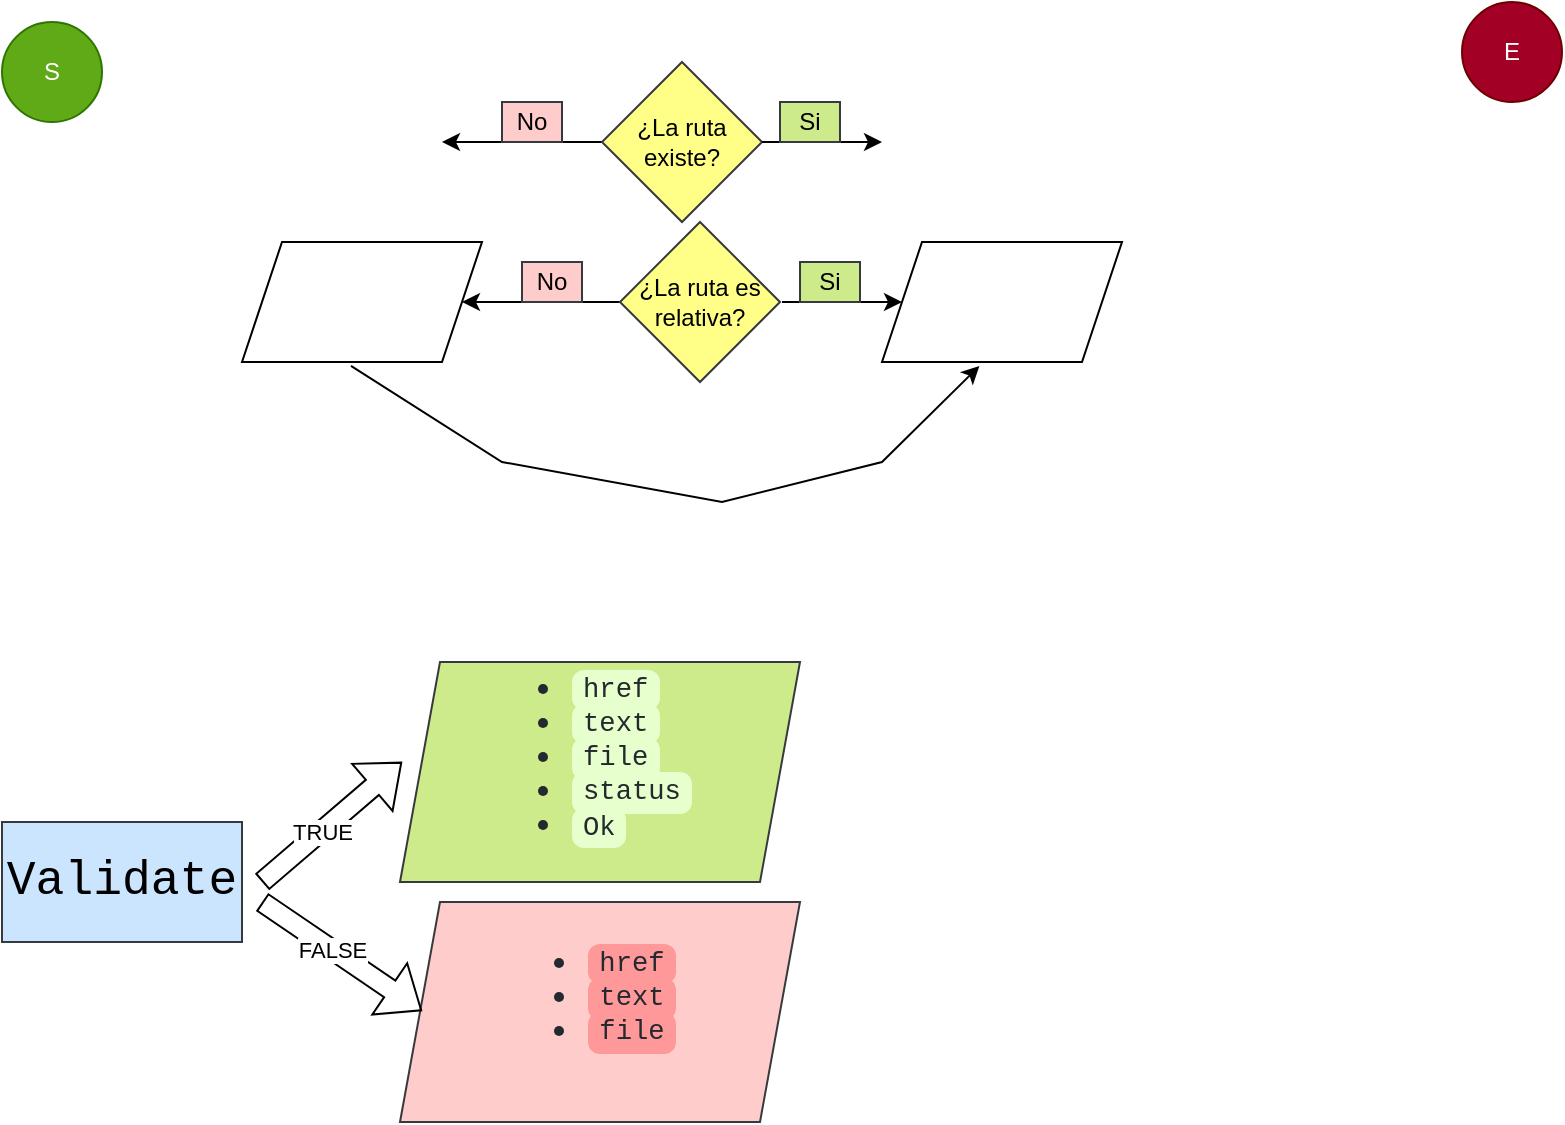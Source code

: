 <mxfile version="21.6.2" type="github">
  <diagram name="Página-1" id="1AOA1pY-Rh-gscqtTiEu">
    <mxGraphModel dx="1257" dy="691" grid="1" gridSize="10" guides="1" tooltips="1" connect="1" arrows="1" fold="1" page="1" pageScale="1" pageWidth="827" pageHeight="1169" math="0" shadow="0">
      <root>
        <mxCell id="0" />
        <mxCell id="1" parent="0" />
        <mxCell id="CgRRr-g1IB6-ff0hN6X3-1" value="S" style="ellipse;whiteSpace=wrap;html=1;aspect=fixed;fillColor=#60a917;strokeColor=#2D7600;fontColor=#ffffff;" vertex="1" parent="1">
          <mxGeometry x="10" y="20" width="50" height="50" as="geometry" />
        </mxCell>
        <mxCell id="CgRRr-g1IB6-ff0hN6X3-2" value="E" style="ellipse;whiteSpace=wrap;html=1;aspect=fixed;fillColor=#a20025;strokeColor=#6F0000;fontColor=#ffffff;" vertex="1" parent="1">
          <mxGeometry x="740" y="10" width="50" height="50" as="geometry" />
        </mxCell>
        <mxCell id="CgRRr-g1IB6-ff0hN6X3-11" value="" style="edgeStyle=orthogonalEdgeStyle;rounded=0;orthogonalLoop=1;jettySize=auto;html=1;" edge="1" parent="1" source="CgRRr-g1IB6-ff0hN6X3-3">
          <mxGeometry relative="1" as="geometry">
            <mxPoint x="230" y="80" as="targetPoint" />
          </mxGeometry>
        </mxCell>
        <mxCell id="CgRRr-g1IB6-ff0hN6X3-3" value="¿La ruta existe?" style="rhombus;whiteSpace=wrap;html=1;fillColor=#ffff88;strokeColor=#36393d;" vertex="1" parent="1">
          <mxGeometry x="310" y="40" width="80" height="80" as="geometry" />
        </mxCell>
        <mxCell id="CgRRr-g1IB6-ff0hN6X3-5" value="" style="endArrow=classic;html=1;rounded=0;exitX=1;exitY=0.5;exitDx=0;exitDy=0;" edge="1" parent="1" source="CgRRr-g1IB6-ff0hN6X3-3">
          <mxGeometry width="50" height="50" relative="1" as="geometry">
            <mxPoint x="390" y="200" as="sourcePoint" />
            <mxPoint x="450" y="80" as="targetPoint" />
          </mxGeometry>
        </mxCell>
        <mxCell id="CgRRr-g1IB6-ff0hN6X3-8" value="Si" style="text;html=1;fillColor=#cdeb8b;align=center;verticalAlign=middle;whiteSpace=wrap;rounded=0;strokeColor=#36393d;" vertex="1" parent="1">
          <mxGeometry x="399" y="60" width="30" height="20" as="geometry" />
        </mxCell>
        <mxCell id="CgRRr-g1IB6-ff0hN6X3-9" value="No" style="text;html=1;strokeColor=#36393d;fillColor=#ffcccc;align=center;verticalAlign=middle;whiteSpace=wrap;rounded=0;" vertex="1" parent="1">
          <mxGeometry x="260" y="60" width="30" height="20" as="geometry" />
        </mxCell>
        <mxCell id="CgRRr-g1IB6-ff0hN6X3-12" value="" style="edgeStyle=orthogonalEdgeStyle;rounded=0;orthogonalLoop=1;jettySize=auto;html=1;" edge="1" parent="1">
          <mxGeometry relative="1" as="geometry">
            <mxPoint x="320" y="160" as="sourcePoint" />
            <mxPoint x="240" y="160" as="targetPoint" />
          </mxGeometry>
        </mxCell>
        <mxCell id="CgRRr-g1IB6-ff0hN6X3-13" value="" style="endArrow=classic;html=1;rounded=0;exitX=1;exitY=0.5;exitDx=0;exitDy=0;" edge="1" parent="1">
          <mxGeometry width="50" height="50" relative="1" as="geometry">
            <mxPoint x="400" y="160" as="sourcePoint" />
            <mxPoint x="460" y="160" as="targetPoint" />
          </mxGeometry>
        </mxCell>
        <mxCell id="CgRRr-g1IB6-ff0hN6X3-14" value="Si" style="text;html=1;fillColor=#cdeb8b;align=center;verticalAlign=middle;whiteSpace=wrap;rounded=0;strokeColor=#36393d;" vertex="1" parent="1">
          <mxGeometry x="409" y="140" width="30" height="20" as="geometry" />
        </mxCell>
        <mxCell id="CgRRr-g1IB6-ff0hN6X3-15" value="No" style="text;html=1;strokeColor=#36393d;fillColor=#ffcccc;align=center;verticalAlign=middle;whiteSpace=wrap;rounded=0;" vertex="1" parent="1">
          <mxGeometry x="270" y="140" width="30" height="20" as="geometry" />
        </mxCell>
        <mxCell id="CgRRr-g1IB6-ff0hN6X3-16" value="¿La ruta es relativa?" style="rhombus;whiteSpace=wrap;html=1;fillColor=#ffff88;strokeColor=#36393d;" vertex="1" parent="1">
          <mxGeometry x="319" y="120" width="80" height="80" as="geometry" />
        </mxCell>
        <mxCell id="CgRRr-g1IB6-ff0hN6X3-17" value="&lt;ul style=&quot;box-sizing: border-box; padding-left: 2em; margin-top: 0px; margin-bottom: 16px; color: rgb(36, 41, 47); font-family: -apple-system, BlinkMacSystemFont, &amp;quot;Segoe UI&amp;quot;, &amp;quot;Noto Sans&amp;quot;, Helvetica, Arial, sans-serif, &amp;quot;Apple Color Emoji&amp;quot;, &amp;quot;Segoe UI Emoji&amp;quot;; font-size: 16px; text-align: start; line-height: 70%;&quot; dir=&quot;auto&quot;&gt;&lt;li style=&quot;box-sizing: border-box;&quot;&gt;&lt;code style=&quot;box-sizing: border-box; font-family: ui-monospace, SFMono-Regular, &amp;quot;SF Mono&amp;quot;, Menlo, Consolas, &amp;quot;Liberation Mono&amp;quot;, monospace; font-size: 13.6px; padding: 0.2em 0.4em; margin: 0px; border-radius: 6px; background-color: rgb(255, 153, 153);&quot;&gt;href&lt;/code&gt;&lt;/li&gt;&lt;li style=&quot;box-sizing: border-box; margin-top: 0.25em;&quot;&gt;&lt;code style=&quot;box-sizing: border-box; font-family: ui-monospace, SFMono-Regular, &amp;quot;SF Mono&amp;quot;, Menlo, Consolas, &amp;quot;Liberation Mono&amp;quot;, monospace; font-size: 13.6px; padding: 0.2em 0.4em; margin: 0px; border-radius: 6px; background-color: rgb(255, 153, 153);&quot;&gt;text&lt;/code&gt;&lt;/li&gt;&lt;li style=&quot;box-sizing: border-box; margin-top: 0.25em;&quot;&gt;&lt;code style=&quot;box-sizing: border-box; font-family: ui-monospace, SFMono-Regular, &amp;quot;SF Mono&amp;quot;, Menlo, Consolas, &amp;quot;Liberation Mono&amp;quot;, monospace; font-size: 13.6px; padding: 0.2em 0.4em; margin: 0px; border-radius: 6px; background-color: rgb(255, 153, 153);&quot;&gt;file&lt;/code&gt;&lt;/li&gt;&lt;/ul&gt;" style="shape=parallelogram;perimeter=parallelogramPerimeter;whiteSpace=wrap;html=1;fixedSize=1;fillColor=#ffcccc;strokeColor=#36393d;" vertex="1" parent="1">
          <mxGeometry x="209" y="460" width="200" height="110" as="geometry" />
        </mxCell>
        <mxCell id="CgRRr-g1IB6-ff0hN6X3-19" value="&lt;ul style=&quot;box-sizing: border-box; padding-left: 2em; margin-top: 0px; margin-bottom: 16px; color: rgb(36, 41, 47); font-family: -apple-system, BlinkMacSystemFont, &amp;quot;Segoe UI&amp;quot;, &amp;quot;Noto Sans&amp;quot;, Helvetica, Arial, sans-serif, &amp;quot;Apple Color Emoji&amp;quot;, &amp;quot;Segoe UI Emoji&amp;quot;; font-size: 16px; text-align: start; line-height: 70%;&quot; dir=&quot;auto&quot;&gt;&lt;li style=&quot;box-sizing: border-box;&quot;&gt;&lt;code style=&quot;box-sizing: border-box; font-family: ui-monospace, SFMono-Regular, &amp;quot;SF Mono&amp;quot;, Menlo, Consolas, &amp;quot;Liberation Mono&amp;quot;, monospace; font-size: 13.6px; padding: 0.2em 0.4em; margin: 0px; border-radius: 6px; background-color: rgb(230, 255, 204);&quot;&gt;href&lt;/code&gt;&lt;/li&gt;&lt;li style=&quot;box-sizing: border-box; margin-top: 0.25em;&quot;&gt;&lt;code style=&quot;box-sizing: border-box; font-family: ui-monospace, SFMono-Regular, &amp;quot;SF Mono&amp;quot;, Menlo, Consolas, &amp;quot;Liberation Mono&amp;quot;, monospace; font-size: 13.6px; padding: 0.2em 0.4em; margin: 0px; border-radius: 6px; background-color: rgb(230, 255, 204);&quot;&gt;text&lt;/code&gt;&lt;/li&gt;&lt;li style=&quot;box-sizing: border-box; margin-top: 0.25em;&quot;&gt;&lt;code style=&quot;box-sizing: border-box; font-family: ui-monospace, SFMono-Regular, &amp;quot;SF Mono&amp;quot;, Menlo, Consolas, &amp;quot;Liberation Mono&amp;quot;, monospace; font-size: 13.6px; padding: 0.2em 0.4em; margin: 0px; border-radius: 6px; background-color: rgb(230, 255, 204);&quot;&gt;file&lt;/code&gt;&lt;/li&gt;&lt;li style=&quot;box-sizing: border-box; margin-top: 0.25em;&quot;&gt;&lt;code style=&quot;box-sizing: border-box; font-family: ui-monospace, SFMono-Regular, &amp;quot;SF Mono&amp;quot;, Menlo, Consolas, &amp;quot;Liberation Mono&amp;quot;, monospace; font-size: 13.6px; padding: 0.2em 0.4em; margin: 0px; border-radius: 6px; background-color: rgb(230, 255, 204);&quot;&gt;status&lt;/code&gt;&lt;/li&gt;&lt;li style=&quot;box-sizing: border-box; margin-top: 0.25em;&quot;&gt;&lt;code style=&quot;box-sizing: border-box; font-family: ui-monospace, SFMono-Regular, &amp;quot;SF Mono&amp;quot;, Menlo, Consolas, &amp;quot;Liberation Mono&amp;quot;, monospace; font-size: 13.6px; padding: 0.2em 0.4em; margin: 0px; border-radius: 6px; background-color: rgb(230, 255, 204);&quot;&gt;Ok&lt;/code&gt;&lt;/li&gt;&lt;/ul&gt;" style="shape=parallelogram;perimeter=parallelogramPerimeter;whiteSpace=wrap;html=1;fixedSize=1;fillColor=#cdeb8b;strokeColor=#36393d;" vertex="1" parent="1">
          <mxGeometry x="209" y="340" width="200" height="110" as="geometry" />
        </mxCell>
        <mxCell id="CgRRr-g1IB6-ff0hN6X3-25" value="" style="shape=flexArrow;endArrow=classic;html=1;rounded=0;" edge="1" parent="1">
          <mxGeometry width="50" height="50" relative="1" as="geometry">
            <mxPoint x="140" y="450" as="sourcePoint" />
            <mxPoint x="210" y="390" as="targetPoint" />
          </mxGeometry>
        </mxCell>
        <mxCell id="CgRRr-g1IB6-ff0hN6X3-26" value="TRUE" style="edgeLabel;html=1;align=center;verticalAlign=middle;resizable=0;points=[];" vertex="1" connectable="0" parent="CgRRr-g1IB6-ff0hN6X3-25">
          <mxGeometry x="-0.143" relative="1" as="geometry">
            <mxPoint as="offset" />
          </mxGeometry>
        </mxCell>
        <mxCell id="CgRRr-g1IB6-ff0hN6X3-28" value="" style="shape=flexArrow;endArrow=classic;html=1;rounded=0;" edge="1" parent="1">
          <mxGeometry width="50" height="50" relative="1" as="geometry">
            <mxPoint x="140" y="460" as="sourcePoint" />
            <mxPoint x="220" y="514.41" as="targetPoint" />
          </mxGeometry>
        </mxCell>
        <mxCell id="CgRRr-g1IB6-ff0hN6X3-29" value="FALSE" style="edgeLabel;html=1;align=center;verticalAlign=middle;resizable=0;points=[];" vertex="1" connectable="0" parent="CgRRr-g1IB6-ff0hN6X3-28">
          <mxGeometry x="-0.143" relative="1" as="geometry">
            <mxPoint as="offset" />
          </mxGeometry>
        </mxCell>
        <mxCell id="CgRRr-g1IB6-ff0hN6X3-31" value="Validate" style="rounded=0;whiteSpace=wrap;html=1;fontSize=24;fontFamily=Courier New;fillColor=#cce5ff;strokeColor=#36393d;" vertex="1" parent="1">
          <mxGeometry x="10" y="420" width="120" height="60" as="geometry" />
        </mxCell>
        <mxCell id="CgRRr-g1IB6-ff0hN6X3-32" value="" style="shape=parallelogram;perimeter=parallelogramPerimeter;whiteSpace=wrap;html=1;fixedSize=1;" vertex="1" parent="1">
          <mxGeometry x="130" y="130" width="120" height="60" as="geometry" />
        </mxCell>
        <mxCell id="CgRRr-g1IB6-ff0hN6X3-33" value="" style="shape=parallelogram;perimeter=parallelogramPerimeter;whiteSpace=wrap;html=1;fixedSize=1;" vertex="1" parent="1">
          <mxGeometry x="450" y="130" width="120" height="60" as="geometry" />
        </mxCell>
        <mxCell id="CgRRr-g1IB6-ff0hN6X3-34" value="" style="endArrow=classic;html=1;rounded=0;exitX=0.454;exitY=1.033;exitDx=0;exitDy=0;exitPerimeter=0;entryX=0.406;entryY=1.033;entryDx=0;entryDy=0;entryPerimeter=0;" edge="1" parent="1" source="CgRRr-g1IB6-ff0hN6X3-32" target="CgRRr-g1IB6-ff0hN6X3-33">
          <mxGeometry width="50" height="50" relative="1" as="geometry">
            <mxPoint x="300" y="180" as="sourcePoint" />
            <mxPoint x="350" y="130" as="targetPoint" />
            <Array as="points">
              <mxPoint x="260" y="240" />
              <mxPoint x="370" y="260" />
              <mxPoint x="450" y="240" />
            </Array>
          </mxGeometry>
        </mxCell>
      </root>
    </mxGraphModel>
  </diagram>
</mxfile>
